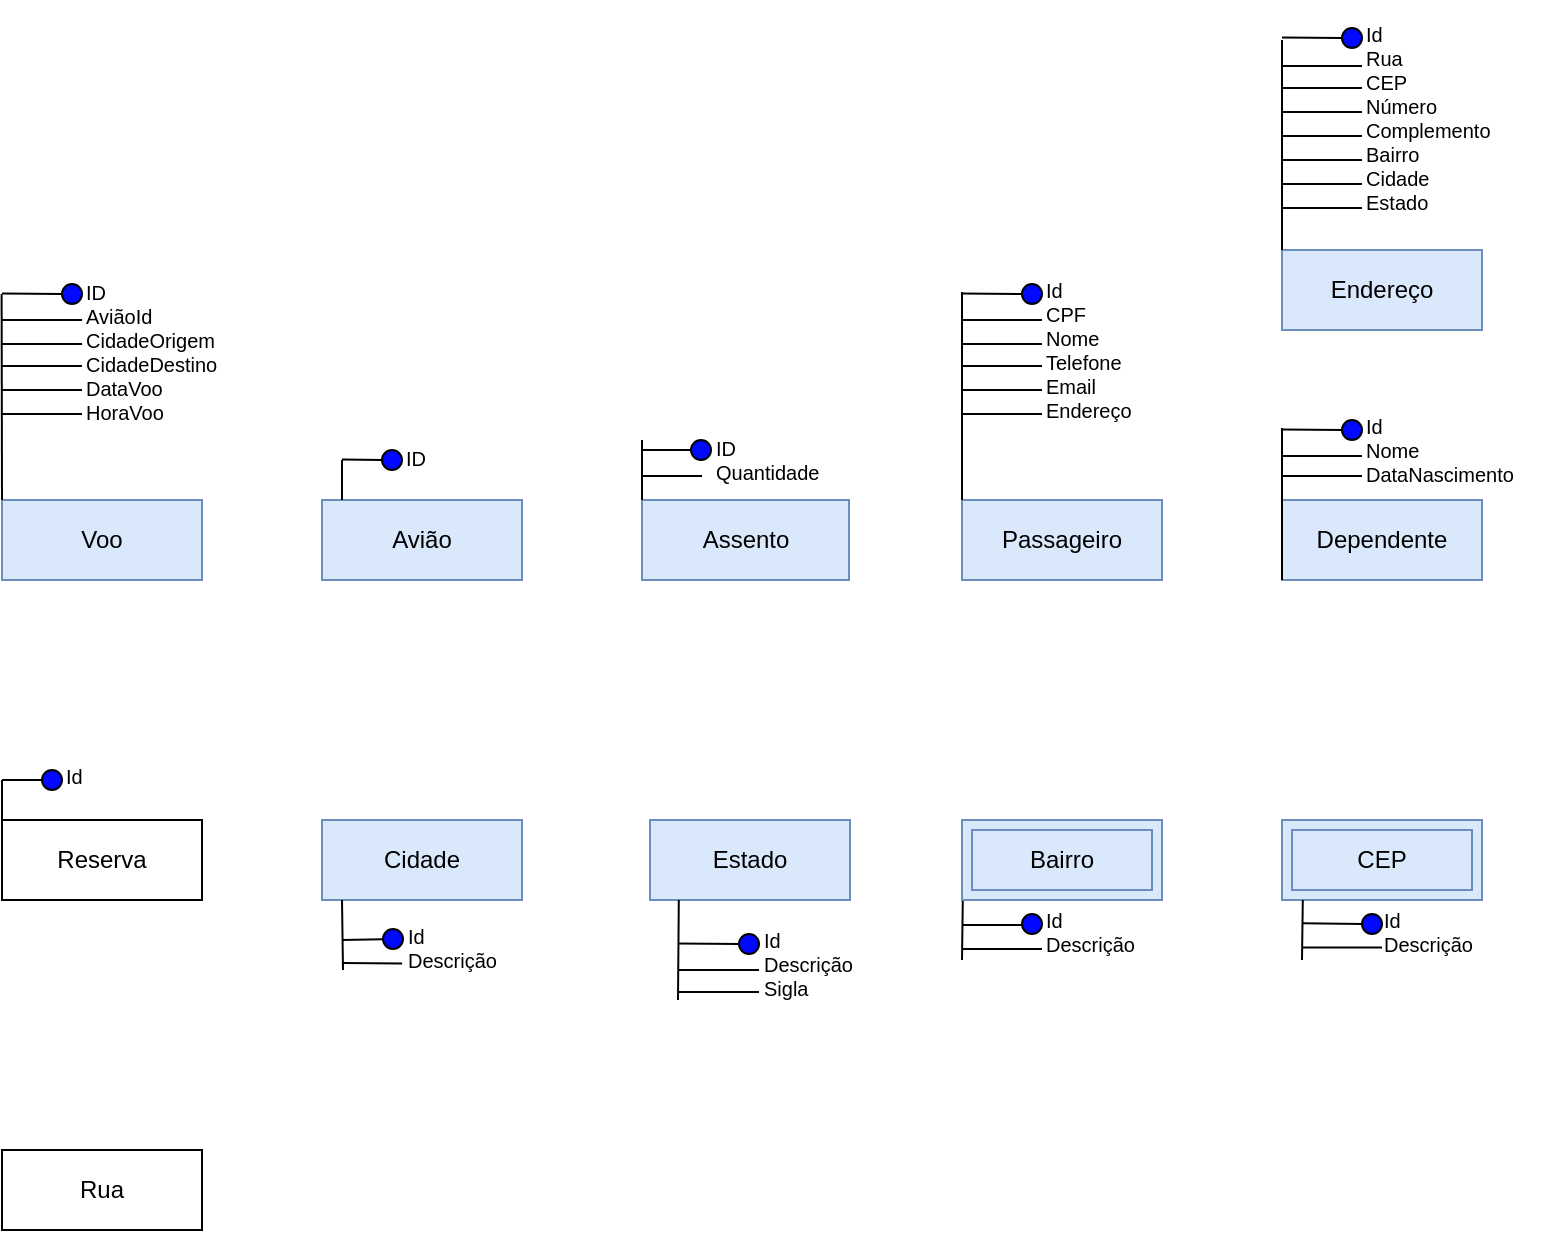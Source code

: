 <mxfile version="21.0.6" type="github">
  <diagram name="Página-1" id="pJLwS6r93-qyTwOKSYF7">
    <mxGraphModel dx="1122" dy="1834" grid="1" gridSize="10" guides="1" tooltips="1" connect="1" arrows="1" fold="1" page="1" pageScale="1" pageWidth="827" pageHeight="1169" math="0" shadow="0">
      <root>
        <mxCell id="0" />
        <mxCell id="1" parent="0" />
        <mxCell id="-N-F_lVAU-4jPlRG66jh-63" value="&lt;span style=&quot;white-space: pre;&quot;&gt;Id&lt;br/&gt;Descrição&lt;br&gt;Sigla&lt;br&gt;&lt;/span&gt;" style="text;strokeColor=none;fillColor=none;html=1;whiteSpace=wrap;verticalAlign=middle;overflow=hidden;fontSize=10;align=left;horizontal=1;spacingTop=4;" vertex="1" parent="1">
          <mxGeometry x="418.5" y="425" width="90" height="89" as="geometry" />
        </mxCell>
        <mxCell id="-N-F_lVAU-4jPlRG66jh-3" value="ID&lt;br&gt;AviãoId&lt;br&gt;&lt;span style=&quot;white-space: pre;&quot;&gt;CidadeOrigem&lt;br&gt;CidadeDestino&lt;br&gt;DataVoo&lt;br&gt;HoraVoo&lt;br&gt;&lt;/span&gt;" style="text;strokeColor=none;fillColor=none;html=1;whiteSpace=wrap;verticalAlign=middle;overflow=hidden;fontSize=10;align=left;" vertex="1" parent="1">
          <mxGeometry x="80" y="121" width="80" height="89" as="geometry" />
        </mxCell>
        <mxCell id="D5NF-Z73VtHgu1xgqP5V-6" value="Voo" style="whiteSpace=wrap;html=1;align=center;fillColor=#dae8fc;strokeColor=#6c8ebf;" parent="1" vertex="1">
          <mxGeometry x="40" y="240" width="100" height="40" as="geometry" />
        </mxCell>
        <mxCell id="D5NF-Z73VtHgu1xgqP5V-7" value="Assento" style="whiteSpace=wrap;html=1;align=center;fillStyle=solid;fillColor=#dae8fc;strokeColor=#6c8ebf;" parent="1" vertex="1">
          <mxGeometry x="360" y="240" width="103.5" height="40" as="geometry" />
        </mxCell>
        <mxCell id="D5NF-Z73VtHgu1xgqP5V-8" value="Avião" style="whiteSpace=wrap;html=1;align=center;fillColor=#dae8fc;strokeColor=#6c8ebf;" parent="1" vertex="1">
          <mxGeometry x="200" y="240" width="100" height="40" as="geometry" />
        </mxCell>
        <mxCell id="D5NF-Z73VtHgu1xgqP5V-9" value="Passageiro" style="whiteSpace=wrap;html=1;align=center;fillColor=#dae8fc;strokeColor=#6c8ebf;" parent="1" vertex="1">
          <mxGeometry x="520" y="240" width="100" height="40" as="geometry" />
        </mxCell>
        <mxCell id="D5NF-Z73VtHgu1xgqP5V-10" value="Dependente" style="whiteSpace=wrap;html=1;align=center;fillColor=#dae8fc;strokeColor=#6c8ebf;" parent="1" vertex="1">
          <mxGeometry x="680" y="240" width="100" height="40" as="geometry" />
        </mxCell>
        <mxCell id="D5NF-Z73VtHgu1xgqP5V-11" value="Reserva" style="whiteSpace=wrap;html=1;align=center;" parent="1" vertex="1">
          <mxGeometry x="40" y="400" width="100" height="40" as="geometry" />
        </mxCell>
        <mxCell id="D5NF-Z73VtHgu1xgqP5V-12" value="Cidade" style="whiteSpace=wrap;html=1;align=center;fillColor=#dae8fc;strokeColor=#6c8ebf;" parent="1" vertex="1">
          <mxGeometry x="200" y="400" width="100" height="40" as="geometry" />
        </mxCell>
        <mxCell id="D5NF-Z73VtHgu1xgqP5V-13" value="Estado" style="whiteSpace=wrap;html=1;align=center;fillColor=#dae8fc;strokeColor=#6c8ebf;" parent="1" vertex="1">
          <mxGeometry x="364" y="400" width="100" height="40" as="geometry" />
        </mxCell>
        <mxCell id="D5NF-Z73VtHgu1xgqP5V-16" value="Rua" style="whiteSpace=wrap;html=1;align=center;" parent="1" vertex="1">
          <mxGeometry x="40" y="565" width="100" height="40" as="geometry" />
        </mxCell>
        <mxCell id="D5NF-Z73VtHgu1xgqP5V-18" value="" style="endArrow=none;html=1;rounded=0;exitX=0;exitY=0;exitDx=0;exitDy=0;" parent="1" edge="1" source="D5NF-Z73VtHgu1xgqP5V-6">
          <mxGeometry width="50" height="50" relative="1" as="geometry">
            <mxPoint x="39.81" y="237" as="sourcePoint" />
            <mxPoint x="39.81" y="137" as="targetPoint" />
          </mxGeometry>
        </mxCell>
        <mxCell id="-N-F_lVAU-4jPlRG66jh-5" value="" style="endArrow=none;html=1;rounded=0;startArrow=none;" edge="1" parent="1" source="-N-F_lVAU-4jPlRG66jh-4">
          <mxGeometry width="50" height="50" relative="1" as="geometry">
            <mxPoint x="40" y="136.8" as="sourcePoint" />
            <mxPoint x="80" y="136.8" as="targetPoint" />
          </mxGeometry>
        </mxCell>
        <mxCell id="-N-F_lVAU-4jPlRG66jh-8" value="" style="endArrow=none;html=1;rounded=0;" edge="1" parent="1">
          <mxGeometry width="50" height="50" relative="1" as="geometry">
            <mxPoint x="40" y="150" as="sourcePoint" />
            <mxPoint x="80" y="150" as="targetPoint" />
          </mxGeometry>
        </mxCell>
        <mxCell id="-N-F_lVAU-4jPlRG66jh-9" value="" style="endArrow=none;html=1;rounded=0;" edge="1" parent="1">
          <mxGeometry width="50" height="50" relative="1" as="geometry">
            <mxPoint x="40" y="162" as="sourcePoint" />
            <mxPoint x="80" y="162" as="targetPoint" />
          </mxGeometry>
        </mxCell>
        <mxCell id="-N-F_lVAU-4jPlRG66jh-10" value="" style="endArrow=none;html=1;rounded=0;" edge="1" parent="1">
          <mxGeometry width="50" height="50" relative="1" as="geometry">
            <mxPoint x="40" y="185" as="sourcePoint" />
            <mxPoint x="80" y="185" as="targetPoint" />
          </mxGeometry>
        </mxCell>
        <mxCell id="-N-F_lVAU-4jPlRG66jh-11" value="" style="endArrow=none;html=1;rounded=0;" edge="1" parent="1">
          <mxGeometry width="50" height="50" relative="1" as="geometry">
            <mxPoint x="40" y="173" as="sourcePoint" />
            <mxPoint x="80" y="173" as="targetPoint" />
          </mxGeometry>
        </mxCell>
        <mxCell id="-N-F_lVAU-4jPlRG66jh-12" value="" style="endArrow=none;html=1;rounded=0;" edge="1" parent="1">
          <mxGeometry width="50" height="50" relative="1" as="geometry">
            <mxPoint x="40" y="197" as="sourcePoint" />
            <mxPoint x="80" y="197" as="targetPoint" />
          </mxGeometry>
        </mxCell>
        <mxCell id="-N-F_lVAU-4jPlRG66jh-14" value="" style="endArrow=none;html=1;rounded=0;" edge="1" parent="1" target="-N-F_lVAU-4jPlRG66jh-4">
          <mxGeometry width="50" height="50" relative="1" as="geometry">
            <mxPoint x="40" y="136.8" as="sourcePoint" />
            <mxPoint x="80" y="136.8" as="targetPoint" />
          </mxGeometry>
        </mxCell>
        <mxCell id="-N-F_lVAU-4jPlRG66jh-4" value="" style="ellipse;whiteSpace=wrap;html=1;aspect=fixed;fillStyle=solid;fillColor=#0008FF;" vertex="1" parent="1">
          <mxGeometry x="70" y="132" width="10" height="10" as="geometry" />
        </mxCell>
        <mxCell id="-N-F_lVAU-4jPlRG66jh-21" value="" style="endArrow=none;html=1;rounded=0;" edge="1" parent="1">
          <mxGeometry width="50" height="50" relative="1" as="geometry">
            <mxPoint x="210" y="219.8" as="sourcePoint" />
            <mxPoint x="240" y="220" as="targetPoint" />
            <Array as="points">
              <mxPoint x="230" y="220" />
            </Array>
          </mxGeometry>
        </mxCell>
        <mxCell id="-N-F_lVAU-4jPlRG66jh-22" value="" style="ellipse;whiteSpace=wrap;html=1;aspect=fixed;fillStyle=solid;fillColor=#0008FF;" vertex="1" parent="1">
          <mxGeometry x="230" y="215" width="10" height="10" as="geometry" />
        </mxCell>
        <mxCell id="-N-F_lVAU-4jPlRG66jh-23" value="" style="endArrow=none;html=1;rounded=0;" edge="1" parent="1">
          <mxGeometry width="50" height="50" relative="1" as="geometry">
            <mxPoint x="210" y="240" as="sourcePoint" />
            <mxPoint x="210" y="220" as="targetPoint" />
          </mxGeometry>
        </mxCell>
        <mxCell id="-N-F_lVAU-4jPlRG66jh-24" value="ID&lt;span style=&quot;white-space: pre;&quot;&gt;&lt;br&gt;&lt;/span&gt;" style="text;strokeColor=none;fillColor=none;html=1;whiteSpace=wrap;verticalAlign=middle;overflow=hidden;fontSize=10;align=left;" vertex="1" parent="1">
          <mxGeometry x="239.5" y="174.5" width="80" height="89" as="geometry" />
        </mxCell>
        <mxCell id="-N-F_lVAU-4jPlRG66jh-25" value="ID&lt;br&gt;&lt;span style=&quot;white-space: pre;&quot;&gt;Quantidade&lt;br&gt;&lt;/span&gt;" style="text;strokeColor=none;fillColor=none;html=1;whiteSpace=wrap;verticalAlign=middle;overflow=hidden;fontSize=10;align=left;" vertex="1" parent="1">
          <mxGeometry x="394.5" y="175.5" width="80" height="89" as="geometry" />
        </mxCell>
        <mxCell id="-N-F_lVAU-4jPlRG66jh-27" value="" style="endArrow=none;html=1;rounded=0;" edge="1" parent="1">
          <mxGeometry width="50" height="50" relative="1" as="geometry">
            <mxPoint x="360" y="228" as="sourcePoint" />
            <mxPoint x="390" y="228" as="targetPoint" />
          </mxGeometry>
        </mxCell>
        <mxCell id="-N-F_lVAU-4jPlRG66jh-32" value="" style="endArrow=none;html=1;rounded=0;startArrow=none;" edge="1" parent="1" source="-N-F_lVAU-4jPlRG66jh-33">
          <mxGeometry width="50" height="50" relative="1" as="geometry">
            <mxPoint x="360" y="215" as="sourcePoint" />
            <mxPoint x="395" y="215" as="targetPoint" />
          </mxGeometry>
        </mxCell>
        <mxCell id="-N-F_lVAU-4jPlRG66jh-34" value="" style="endArrow=none;html=1;rounded=0;exitX=0;exitY=0;exitDx=0;exitDy=0;" edge="1" parent="1" source="D5NF-Z73VtHgu1xgqP5V-7">
          <mxGeometry width="50" height="50" relative="1" as="geometry">
            <mxPoint x="363.5" y="240" as="sourcePoint" />
            <mxPoint x="360" y="210" as="targetPoint" />
            <Array as="points">
              <mxPoint x="360" y="230" />
            </Array>
          </mxGeometry>
        </mxCell>
        <mxCell id="-N-F_lVAU-4jPlRG66jh-44" value="" style="endArrow=none;html=1;rounded=0;startArrow=none;" edge="1" source="-N-F_lVAU-4jPlRG66jh-50" parent="1">
          <mxGeometry width="50" height="50" relative="1" as="geometry">
            <mxPoint x="520" y="136.8" as="sourcePoint" />
            <mxPoint x="560" y="136.8" as="targetPoint" />
          </mxGeometry>
        </mxCell>
        <mxCell id="-N-F_lVAU-4jPlRG66jh-45" value="" style="endArrow=none;html=1;rounded=0;" edge="1" parent="1">
          <mxGeometry width="50" height="50" relative="1" as="geometry">
            <mxPoint x="520" y="150" as="sourcePoint" />
            <mxPoint x="560" y="150" as="targetPoint" />
          </mxGeometry>
        </mxCell>
        <mxCell id="-N-F_lVAU-4jPlRG66jh-46" value="" style="endArrow=none;html=1;rounded=0;" edge="1" parent="1">
          <mxGeometry width="50" height="50" relative="1" as="geometry">
            <mxPoint x="520" y="162" as="sourcePoint" />
            <mxPoint x="560" y="162" as="targetPoint" />
          </mxGeometry>
        </mxCell>
        <mxCell id="-N-F_lVAU-4jPlRG66jh-47" value="" style="endArrow=none;html=1;rounded=0;" edge="1" parent="1">
          <mxGeometry width="50" height="50" relative="1" as="geometry">
            <mxPoint x="520" y="185" as="sourcePoint" />
            <mxPoint x="560" y="185" as="targetPoint" />
          </mxGeometry>
        </mxCell>
        <mxCell id="-N-F_lVAU-4jPlRG66jh-48" value="" style="endArrow=none;html=1;rounded=0;" edge="1" parent="1">
          <mxGeometry width="50" height="50" relative="1" as="geometry">
            <mxPoint x="520" y="173" as="sourcePoint" />
            <mxPoint x="560" y="173" as="targetPoint" />
          </mxGeometry>
        </mxCell>
        <mxCell id="-N-F_lVAU-4jPlRG66jh-49" value="" style="endArrow=none;html=1;rounded=0;" edge="1" target="-N-F_lVAU-4jPlRG66jh-50" parent="1">
          <mxGeometry width="50" height="50" relative="1" as="geometry">
            <mxPoint x="520" y="136.8" as="sourcePoint" />
            <mxPoint x="560" y="136.8" as="targetPoint" />
          </mxGeometry>
        </mxCell>
        <mxCell id="-N-F_lVAU-4jPlRG66jh-50" value="" style="ellipse;whiteSpace=wrap;html=1;aspect=fixed;fillStyle=solid;fillColor=#0008FF;" vertex="1" parent="1">
          <mxGeometry x="550" y="132" width="10" height="10" as="geometry" />
        </mxCell>
        <mxCell id="-N-F_lVAU-4jPlRG66jh-52" value="" style="endArrow=none;html=1;rounded=0;" edge="1" parent="1">
          <mxGeometry width="50" height="50" relative="1" as="geometry">
            <mxPoint x="520" y="240" as="sourcePoint" />
            <mxPoint x="520" y="136" as="targetPoint" />
          </mxGeometry>
        </mxCell>
        <mxCell id="-N-F_lVAU-4jPlRG66jh-54" value="&lt;span style=&quot;white-space: pre;&quot;&gt;Id&lt;br/&gt;CPF&lt;/span&gt;&lt;br&gt;&lt;span style=&quot;white-space: pre;&quot;&gt;Nome&lt;/span&gt;&lt;br&gt;&lt;span style=&quot;white-space: pre;&quot;&gt;Telefone&lt;/span&gt;&lt;br&gt;&lt;span style=&quot;white-space: pre;&quot;&gt;Email&lt;/span&gt;&lt;br&gt;&lt;span style=&quot;white-space: pre;&quot;&gt;Endereço&lt;/span&gt;" style="text;strokeColor=none;fillColor=none;html=1;whiteSpace=wrap;verticalAlign=middle;overflow=hidden;fontSize=10;align=left;" vertex="1" parent="1">
          <mxGeometry x="560" y="120" width="90" height="89" as="geometry" />
        </mxCell>
        <mxCell id="-N-F_lVAU-4jPlRG66jh-55" value="" style="endArrow=none;html=1;rounded=0;startArrow=none;" edge="1" source="-N-F_lVAU-4jPlRG66jh-61" parent="1">
          <mxGeometry width="50" height="50" relative="1" as="geometry">
            <mxPoint x="378.5" y="461.8" as="sourcePoint" />
            <mxPoint x="418.5" y="461.8" as="targetPoint" />
          </mxGeometry>
        </mxCell>
        <mxCell id="-N-F_lVAU-4jPlRG66jh-56" value="" style="endArrow=none;html=1;rounded=0;" edge="1" parent="1">
          <mxGeometry width="50" height="50" relative="1" as="geometry">
            <mxPoint x="378.5" y="475" as="sourcePoint" />
            <mxPoint x="418.5" y="475" as="targetPoint" />
            <Array as="points" />
          </mxGeometry>
        </mxCell>
        <mxCell id="-N-F_lVAU-4jPlRG66jh-60" value="" style="endArrow=none;html=1;rounded=0;" edge="1" target="-N-F_lVAU-4jPlRG66jh-61" parent="1">
          <mxGeometry width="50" height="50" relative="1" as="geometry">
            <mxPoint x="378.5" y="461.8" as="sourcePoint" />
            <mxPoint x="418.5" y="461.8" as="targetPoint" />
          </mxGeometry>
        </mxCell>
        <mxCell id="-N-F_lVAU-4jPlRG66jh-61" value="" style="ellipse;whiteSpace=wrap;html=1;aspect=fixed;fillStyle=solid;fillColor=#0008FF;" vertex="1" parent="1">
          <mxGeometry x="408.5" y="457" width="10" height="10" as="geometry" />
        </mxCell>
        <mxCell id="-N-F_lVAU-4jPlRG66jh-62" value="" style="endArrow=none;html=1;rounded=0;entryX=0.144;entryY=1.025;entryDx=0;entryDy=0;entryPerimeter=0;" edge="1" parent="1">
          <mxGeometry width="50" height="50" relative="1" as="geometry">
            <mxPoint x="378" y="490" as="sourcePoint" />
            <mxPoint x="378.4" y="440" as="targetPoint" />
          </mxGeometry>
        </mxCell>
        <mxCell id="-N-F_lVAU-4jPlRG66jh-66" value="Endereço" style="whiteSpace=wrap;html=1;align=center;fillColor=#dae8fc;strokeColor=#6c8ebf;" vertex="1" parent="1">
          <mxGeometry x="680" y="115" width="100" height="40" as="geometry" />
        </mxCell>
        <mxCell id="-N-F_lVAU-4jPlRG66jh-67" value="" style="endArrow=none;html=1;rounded=0;startArrow=none;" edge="1" source="-N-F_lVAU-4jPlRG66jh-73" parent="1">
          <mxGeometry width="50" height="50" relative="1" as="geometry">
            <mxPoint x="680" y="11.8" as="sourcePoint" />
            <mxPoint x="720" y="11.8" as="targetPoint" />
          </mxGeometry>
        </mxCell>
        <mxCell id="-N-F_lVAU-4jPlRG66jh-68" value="" style="endArrow=none;html=1;rounded=0;" edge="1" parent="1">
          <mxGeometry width="50" height="50" relative="1" as="geometry">
            <mxPoint x="680" y="23" as="sourcePoint" />
            <mxPoint x="720" y="23" as="targetPoint" />
          </mxGeometry>
        </mxCell>
        <mxCell id="-N-F_lVAU-4jPlRG66jh-69" value="" style="endArrow=none;html=1;rounded=0;" edge="1" parent="1">
          <mxGeometry width="50" height="50" relative="1" as="geometry">
            <mxPoint x="680" y="34" as="sourcePoint" />
            <mxPoint x="720" y="34" as="targetPoint" />
          </mxGeometry>
        </mxCell>
        <mxCell id="-N-F_lVAU-4jPlRG66jh-70" value="" style="endArrow=none;html=1;rounded=0;" edge="1" parent="1">
          <mxGeometry width="50" height="50" relative="1" as="geometry">
            <mxPoint x="680" y="58" as="sourcePoint" />
            <mxPoint x="720" y="58" as="targetPoint" />
          </mxGeometry>
        </mxCell>
        <mxCell id="-N-F_lVAU-4jPlRG66jh-71" value="" style="endArrow=none;html=1;rounded=0;" edge="1" parent="1">
          <mxGeometry width="50" height="50" relative="1" as="geometry">
            <mxPoint x="680" y="46" as="sourcePoint" />
            <mxPoint x="720" y="46" as="targetPoint" />
          </mxGeometry>
        </mxCell>
        <mxCell id="-N-F_lVAU-4jPlRG66jh-72" value="" style="endArrow=none;html=1;rounded=0;" edge="1" parent="1">
          <mxGeometry width="50" height="50" relative="1" as="geometry">
            <mxPoint x="680" y="8.8" as="sourcePoint" />
            <mxPoint x="710" y="9" as="targetPoint" />
          </mxGeometry>
        </mxCell>
        <mxCell id="-N-F_lVAU-4jPlRG66jh-73" value="" style="ellipse;whiteSpace=wrap;html=1;aspect=fixed;fillStyle=solid;fillColor=#0008FF;" vertex="1" parent="1">
          <mxGeometry x="710" y="4" width="10" height="10" as="geometry" />
        </mxCell>
        <mxCell id="-N-F_lVAU-4jPlRG66jh-74" value="" style="endArrow=none;html=1;rounded=0;" edge="1" parent="1">
          <mxGeometry width="50" height="50" relative="1" as="geometry">
            <mxPoint x="680" y="115" as="sourcePoint" />
            <mxPoint x="680" y="10" as="targetPoint" />
          </mxGeometry>
        </mxCell>
        <mxCell id="-N-F_lVAU-4jPlRG66jh-75" value="&lt;span style=&quot;white-space: pre;&quot;&gt;Id&lt;br&gt;Rua&lt;br&gt;CEP&lt;br&gt;Número&lt;/span&gt;&lt;br&gt;&lt;span style=&quot;white-space: pre;&quot;&gt;Complemento&lt;/span&gt;&lt;br&gt;&lt;span style=&quot;white-space: pre;&quot;&gt;Bairro&lt;/span&gt;&lt;span style=&quot;white-space: pre;&quot;&gt;&lt;br&gt;Cidade&lt;br&gt;Estado&lt;br&gt;&lt;/span&gt;" style="text;strokeColor=none;fillColor=none;html=1;whiteSpace=wrap;verticalAlign=middle;overflow=hidden;fontSize=10;align=left;" vertex="1" parent="1">
          <mxGeometry x="720" y="-10" width="90" height="118" as="geometry" />
        </mxCell>
        <mxCell id="-N-F_lVAU-4jPlRG66jh-76" value="" style="endArrow=none;html=1;rounded=0;" edge="1" parent="1">
          <mxGeometry width="50" height="50" relative="1" as="geometry">
            <mxPoint x="680" y="82" as="sourcePoint" />
            <mxPoint x="720" y="82" as="targetPoint" />
          </mxGeometry>
        </mxCell>
        <mxCell id="-N-F_lVAU-4jPlRG66jh-77" value="" style="endArrow=none;html=1;rounded=0;" edge="1" parent="1">
          <mxGeometry width="50" height="50" relative="1" as="geometry">
            <mxPoint x="680" y="70" as="sourcePoint" />
            <mxPoint x="720" y="70" as="targetPoint" />
          </mxGeometry>
        </mxCell>
        <mxCell id="-N-F_lVAU-4jPlRG66jh-78" value="Id&lt;br&gt;Nome&lt;br&gt;&lt;span style=&quot;white-space: pre;&quot;&gt;DataNascimento&lt;br&gt;&lt;/span&gt;" style="text;strokeColor=none;fillColor=none;html=1;whiteSpace=wrap;verticalAlign=middle;overflow=hidden;fontSize=10;align=left;" vertex="1" parent="1">
          <mxGeometry x="720" y="170.5" width="80" height="89" as="geometry" />
        </mxCell>
        <mxCell id="-N-F_lVAU-4jPlRG66jh-79" value="" style="endArrow=none;html=1;rounded=0;" edge="1" parent="1">
          <mxGeometry width="50" height="50" relative="1" as="geometry">
            <mxPoint x="680" y="204.8" as="sourcePoint" />
            <mxPoint x="710.5" y="205" as="targetPoint" />
          </mxGeometry>
        </mxCell>
        <mxCell id="-N-F_lVAU-4jPlRG66jh-80" value="" style="endArrow=none;html=1;rounded=0;" edge="1" parent="1">
          <mxGeometry width="50" height="50" relative="1" as="geometry">
            <mxPoint x="680" y="218" as="sourcePoint" />
            <mxPoint x="720" y="218" as="targetPoint" />
          </mxGeometry>
        </mxCell>
        <mxCell id="-N-F_lVAU-4jPlRG66jh-81" value="" style="endArrow=none;html=1;rounded=0;" edge="1" parent="1">
          <mxGeometry width="50" height="50" relative="1" as="geometry">
            <mxPoint x="680" y="280" as="sourcePoint" />
            <mxPoint x="680" y="204" as="targetPoint" />
          </mxGeometry>
        </mxCell>
        <mxCell id="-N-F_lVAU-4jPlRG66jh-82" value="" style="ellipse;whiteSpace=wrap;html=1;aspect=fixed;fillStyle=solid;fillColor=#0008FF;" vertex="1" parent="1">
          <mxGeometry x="710" y="200" width="10" height="10" as="geometry" />
        </mxCell>
        <mxCell id="-N-F_lVAU-4jPlRG66jh-83" value="" style="endArrow=none;html=1;rounded=0;startArrow=none;" edge="1" source="-N-F_lVAU-4jPlRG66jh-86" parent="1">
          <mxGeometry width="50" height="50" relative="1" as="geometry">
            <mxPoint x="200.5" y="459.3" as="sourcePoint" />
            <mxPoint x="240.5" y="459.3" as="targetPoint" />
          </mxGeometry>
        </mxCell>
        <mxCell id="-N-F_lVAU-4jPlRG66jh-85" value="" style="endArrow=none;html=1;rounded=0;" edge="1" target="-N-F_lVAU-4jPlRG66jh-86" parent="1">
          <mxGeometry width="50" height="50" relative="1" as="geometry">
            <mxPoint x="210" y="460" as="sourcePoint" />
            <mxPoint x="240.5" y="459.3" as="targetPoint" />
          </mxGeometry>
        </mxCell>
        <mxCell id="-N-F_lVAU-4jPlRG66jh-86" value="" style="ellipse;whiteSpace=wrap;html=1;aspect=fixed;fillStyle=solid;fillColor=#0008FF;" vertex="1" parent="1">
          <mxGeometry x="230.5" y="454.5" width="10" height="10" as="geometry" />
        </mxCell>
        <mxCell id="-N-F_lVAU-4jPlRG66jh-87" value="&lt;span style=&quot;white-space: pre;&quot;&gt;Id&lt;br/&gt;Descrição&lt;br&gt;&lt;/span&gt;" style="text;strokeColor=none;fillColor=none;html=1;whiteSpace=wrap;verticalAlign=middle;overflow=hidden;fontSize=10;align=left;horizontal=1;spacingTop=4;" vertex="1" parent="1">
          <mxGeometry x="240.5" y="417.5" width="90" height="89" as="geometry" />
        </mxCell>
        <mxCell id="-N-F_lVAU-4jPlRG66jh-88" value="" style="endArrow=none;html=1;rounded=0;entryX=0.144;entryY=1.025;entryDx=0;entryDy=0;entryPerimeter=0;" edge="1" parent="1">
          <mxGeometry width="50" height="50" relative="1" as="geometry">
            <mxPoint x="210.5" y="475" as="sourcePoint" />
            <mxPoint x="210" y="440" as="targetPoint" />
          </mxGeometry>
        </mxCell>
        <mxCell id="-N-F_lVAU-4jPlRG66jh-92" value="" style="endArrow=none;html=1;rounded=0;startArrow=none;" edge="1" parent="1" source="-N-F_lVAU-4jPlRG66jh-97">
          <mxGeometry width="50" height="50" relative="1" as="geometry">
            <mxPoint x="40" y="380" as="sourcePoint" />
            <mxPoint x="70" y="380.2" as="targetPoint" />
            <Array as="points">
              <mxPoint x="60" y="380.2" />
            </Array>
          </mxGeometry>
        </mxCell>
        <mxCell id="-N-F_lVAU-4jPlRG66jh-96" value="" style="endArrow=none;html=1;rounded=0;" edge="1" parent="1">
          <mxGeometry width="50" height="50" relative="1" as="geometry">
            <mxPoint x="40" y="400" as="sourcePoint" />
            <mxPoint x="40" y="380" as="targetPoint" />
          </mxGeometry>
        </mxCell>
        <mxCell id="-N-F_lVAU-4jPlRG66jh-98" value="" style="endArrow=none;html=1;rounded=0;" edge="1" parent="1" target="-N-F_lVAU-4jPlRG66jh-97">
          <mxGeometry width="50" height="50" relative="1" as="geometry">
            <mxPoint x="40" y="380" as="sourcePoint" />
            <mxPoint x="70" y="380.2" as="targetPoint" />
            <Array as="points" />
          </mxGeometry>
        </mxCell>
        <mxCell id="-N-F_lVAU-4jPlRG66jh-97" value="" style="ellipse;whiteSpace=wrap;html=1;aspect=fixed;fillStyle=solid;fillColor=#0008FF;" vertex="1" parent="1">
          <mxGeometry x="60" y="375" width="10" height="10" as="geometry" />
        </mxCell>
        <mxCell id="-N-F_lVAU-4jPlRG66jh-99" value="&lt;span style=&quot;white-space: pre;&quot;&gt;Id&lt;br&gt;&lt;/span&gt;" style="text;strokeColor=none;fillColor=none;html=1;whiteSpace=wrap;verticalAlign=middle;overflow=hidden;fontSize=10;align=left;horizontal=1;spacingTop=4;" vertex="1" parent="1">
          <mxGeometry x="70" y="331.5" width="90" height="89" as="geometry" />
        </mxCell>
        <mxCell id="-N-F_lVAU-4jPlRG66jh-100" value="" style="endArrow=none;html=1;rounded=0;" edge="1" parent="1" target="-N-F_lVAU-4jPlRG66jh-33">
          <mxGeometry width="50" height="50" relative="1" as="geometry">
            <mxPoint x="360" y="215" as="sourcePoint" />
            <mxPoint x="395" y="215" as="targetPoint" />
          </mxGeometry>
        </mxCell>
        <mxCell id="-N-F_lVAU-4jPlRG66jh-33" value="" style="ellipse;whiteSpace=wrap;html=1;aspect=fixed;fillStyle=solid;fillColor=#0008FF;" vertex="1" parent="1">
          <mxGeometry x="384.5" y="210" width="10" height="10" as="geometry" />
        </mxCell>
        <mxCell id="-N-F_lVAU-4jPlRG66jh-101" value="" style="endArrow=none;html=1;rounded=0;" edge="1" parent="1">
          <mxGeometry width="50" height="50" relative="1" as="geometry">
            <mxPoint x="680" y="94" as="sourcePoint" />
            <mxPoint x="720" y="94" as="targetPoint" />
          </mxGeometry>
        </mxCell>
        <mxCell id="-N-F_lVAU-4jPlRG66jh-103" value="" style="endArrow=none;html=1;rounded=0;" edge="1" parent="1">
          <mxGeometry width="50" height="50" relative="1" as="geometry">
            <mxPoint x="520" y="197" as="sourcePoint" />
            <mxPoint x="560" y="197" as="targetPoint" />
          </mxGeometry>
        </mxCell>
        <mxCell id="-N-F_lVAU-4jPlRG66jh-104" value="" style="endArrow=none;html=1;rounded=0;" edge="1" parent="1">
          <mxGeometry width="50" height="50" relative="1" as="geometry">
            <mxPoint x="680" y="228" as="sourcePoint" />
            <mxPoint x="720" y="228" as="targetPoint" />
          </mxGeometry>
        </mxCell>
        <mxCell id="-N-F_lVAU-4jPlRG66jh-106" value="" style="endArrow=none;html=1;rounded=0;" edge="1" parent="1">
          <mxGeometry width="50" height="50" relative="1" as="geometry">
            <mxPoint x="378.5" y="486" as="sourcePoint" />
            <mxPoint x="418.5" y="486" as="targetPoint" />
            <Array as="points" />
          </mxGeometry>
        </mxCell>
        <mxCell id="-N-F_lVAU-4jPlRG66jh-107" value="" style="endArrow=none;html=1;rounded=0;entryX=0.144;entryY=1.025;entryDx=0;entryDy=0;entryPerimeter=0;" edge="1" parent="1">
          <mxGeometry width="50" height="50" relative="1" as="geometry">
            <mxPoint x="520" y="470" as="sourcePoint" />
            <mxPoint x="520.4" y="440" as="targetPoint" />
          </mxGeometry>
        </mxCell>
        <mxCell id="-N-F_lVAU-4jPlRG66jh-109" value="" style="endArrow=none;html=1;rounded=0;" edge="1" parent="1">
          <mxGeometry width="50" height="50" relative="1" as="geometry">
            <mxPoint x="520" y="452.5" as="sourcePoint" />
            <mxPoint x="560" y="452.5" as="targetPoint" />
            <Array as="points" />
          </mxGeometry>
        </mxCell>
        <mxCell id="-N-F_lVAU-4jPlRG66jh-112" value="" style="ellipse;whiteSpace=wrap;html=1;aspect=fixed;fillStyle=solid;fillColor=#0008FF;" vertex="1" parent="1">
          <mxGeometry x="550" y="447" width="10" height="10" as="geometry" />
        </mxCell>
        <mxCell id="-N-F_lVAU-4jPlRG66jh-113" value="" style="endArrow=none;html=1;rounded=0;" edge="1" parent="1">
          <mxGeometry width="50" height="50" relative="1" as="geometry">
            <mxPoint x="520" y="464.5" as="sourcePoint" />
            <mxPoint x="560" y="464.5" as="targetPoint" />
            <Array as="points" />
          </mxGeometry>
        </mxCell>
        <mxCell id="-N-F_lVAU-4jPlRG66jh-117" value="Bairro" style="shape=ext;margin=3;double=1;whiteSpace=wrap;html=1;align=center;fillColor=#dae8fc;strokeColor=#6c8ebf;" vertex="1" parent="1">
          <mxGeometry x="520" y="400" width="100" height="40" as="geometry" />
        </mxCell>
        <mxCell id="-N-F_lVAU-4jPlRG66jh-118" value="CEP" style="shape=ext;margin=3;double=1;whiteSpace=wrap;html=1;align=center;fillColor=#dae8fc;strokeColor=#6c8ebf;" vertex="1" parent="1">
          <mxGeometry x="680" y="400" width="100" height="40" as="geometry" />
        </mxCell>
        <mxCell id="-N-F_lVAU-4jPlRG66jh-119" value="&lt;span style=&quot;white-space: pre;&quot;&gt;Id&lt;br&gt;Descrição&lt;br&gt;&lt;/span&gt;" style="text;strokeColor=none;fillColor=none;html=1;whiteSpace=wrap;verticalAlign=middle;overflow=hidden;fontSize=10;align=left;horizontal=1;spacingTop=4;" vertex="1" parent="1">
          <mxGeometry x="560" y="409.5" width="90" height="89" as="geometry" />
        </mxCell>
        <mxCell id="-N-F_lVAU-4jPlRG66jh-120" value="&lt;span style=&quot;white-space: pre;&quot;&gt;Id&lt;br&gt;Descrição&lt;br&gt;&lt;/span&gt;" style="text;strokeColor=none;fillColor=none;html=1;whiteSpace=wrap;verticalAlign=middle;overflow=hidden;fontSize=10;align=left;horizontal=1;spacingTop=4;" vertex="1" parent="1">
          <mxGeometry x="729" y="409.5" width="90" height="89" as="geometry" />
        </mxCell>
        <mxCell id="-N-F_lVAU-4jPlRG66jh-121" value="" style="endArrow=none;html=1;rounded=0;startArrow=none;" edge="1" parent="1" source="-N-F_lVAU-4jPlRG66jh-126">
          <mxGeometry width="50" height="50" relative="1" as="geometry">
            <mxPoint x="690" y="451.66" as="sourcePoint" />
            <mxPoint x="730" y="451.66" as="targetPoint" />
            <Array as="points" />
          </mxGeometry>
        </mxCell>
        <mxCell id="-N-F_lVAU-4jPlRG66jh-122" value="" style="endArrow=none;html=1;rounded=0;" edge="1" parent="1">
          <mxGeometry width="50" height="50" relative="1" as="geometry">
            <mxPoint x="690" y="463.81" as="sourcePoint" />
            <mxPoint x="730" y="463.81" as="targetPoint" />
            <Array as="points" />
          </mxGeometry>
        </mxCell>
        <mxCell id="-N-F_lVAU-4jPlRG66jh-125" value="" style="endArrow=none;html=1;rounded=0;entryX=0.144;entryY=1.025;entryDx=0;entryDy=0;entryPerimeter=0;" edge="1" parent="1">
          <mxGeometry width="50" height="50" relative="1" as="geometry">
            <mxPoint x="690" y="470" as="sourcePoint" />
            <mxPoint x="690.4" y="440" as="targetPoint" />
          </mxGeometry>
        </mxCell>
        <mxCell id="-N-F_lVAU-4jPlRG66jh-127" value="" style="endArrow=none;html=1;rounded=0;" edge="1" parent="1" target="-N-F_lVAU-4jPlRG66jh-126">
          <mxGeometry width="50" height="50" relative="1" as="geometry">
            <mxPoint x="690" y="451.66" as="sourcePoint" />
            <mxPoint x="730" y="451.66" as="targetPoint" />
            <Array as="points" />
          </mxGeometry>
        </mxCell>
        <mxCell id="-N-F_lVAU-4jPlRG66jh-126" value="" style="ellipse;whiteSpace=wrap;html=1;aspect=fixed;fillStyle=solid;fillColor=#0008FF;" vertex="1" parent="1">
          <mxGeometry x="720" y="447" width="10" height="10" as="geometry" />
        </mxCell>
        <mxCell id="-N-F_lVAU-4jPlRG66jh-128" value="" style="endArrow=none;html=1;rounded=0;entryX=-0.005;entryY=0.609;entryDx=0;entryDy=0;entryPerimeter=0;" edge="1" parent="1" target="-N-F_lVAU-4jPlRG66jh-87">
          <mxGeometry width="50" height="50" relative="1" as="geometry">
            <mxPoint x="210.5" y="471.46" as="sourcePoint" />
            <mxPoint x="240" y="470" as="targetPoint" />
          </mxGeometry>
        </mxCell>
      </root>
    </mxGraphModel>
  </diagram>
</mxfile>
